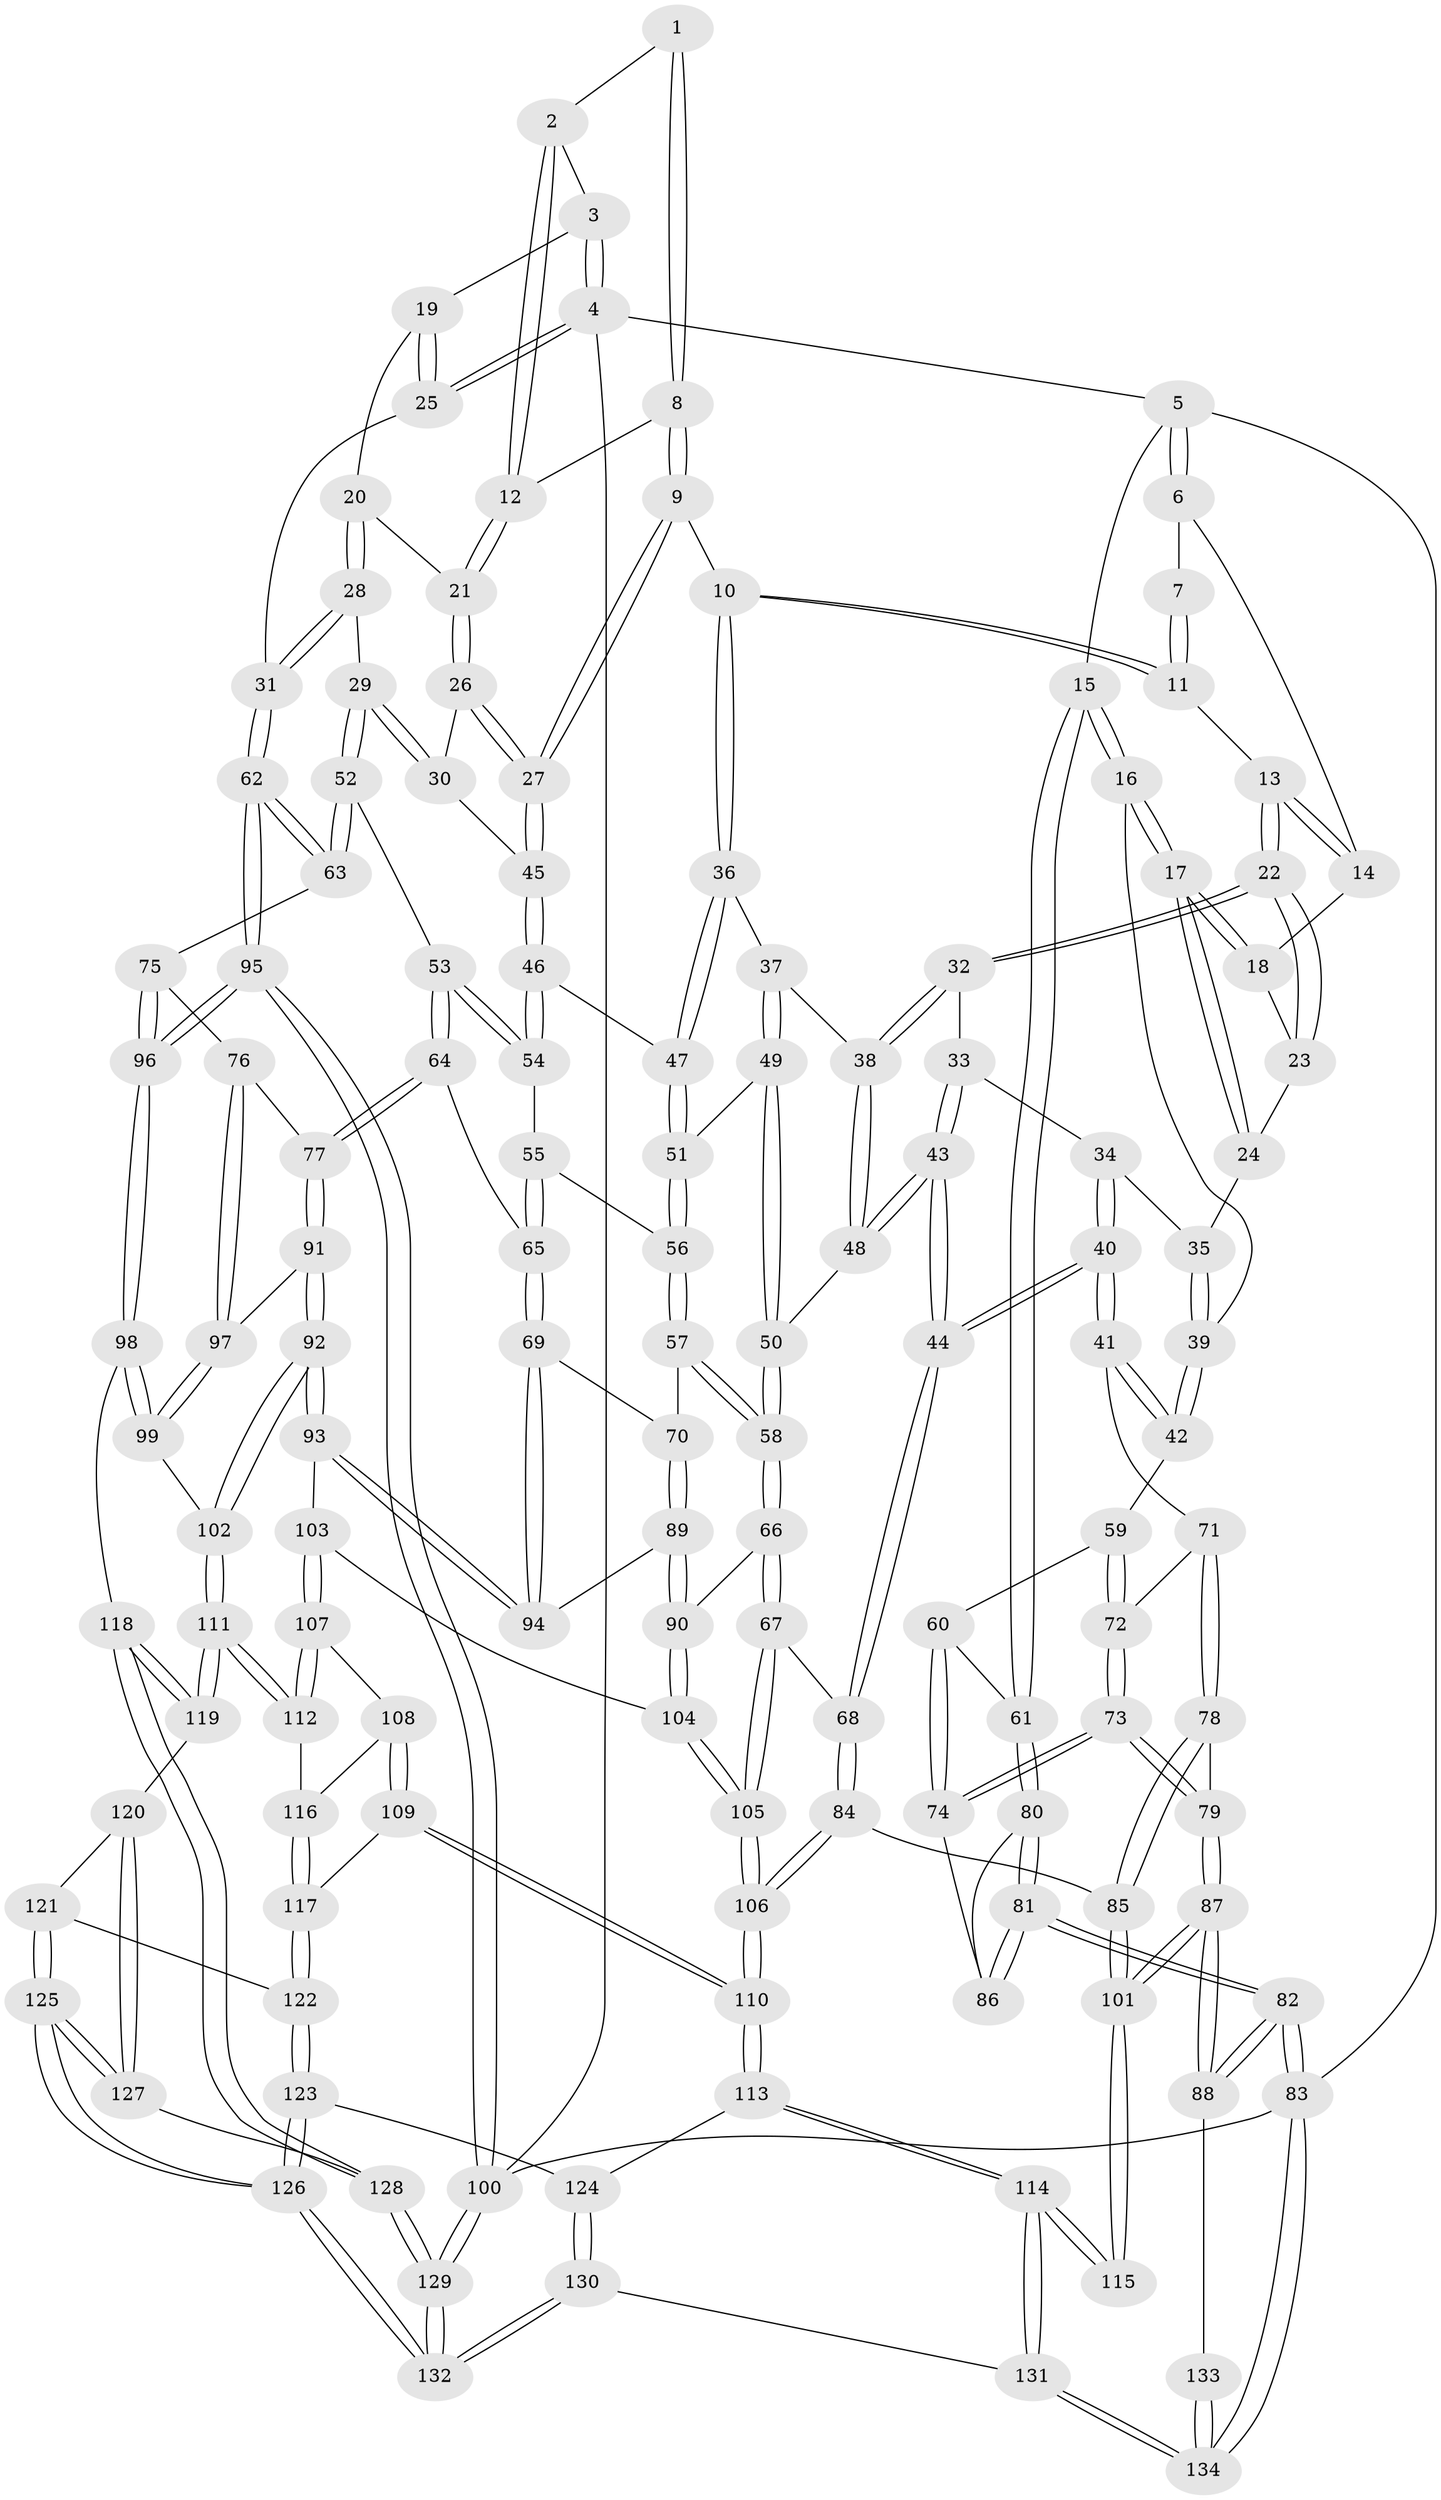 // Generated by graph-tools (version 1.1) at 2025/17/03/09/25 04:17:19]
// undirected, 134 vertices, 332 edges
graph export_dot {
graph [start="1"]
  node [color=gray90,style=filled];
  1 [pos="+0.6682970004664852+0"];
  2 [pos="+0.8553002817499179+0"];
  3 [pos="+1+0"];
  4 [pos="+1+0"];
  5 [pos="+0+0"];
  6 [pos="+0.44934870262677984+0"];
  7 [pos="+0.5991480485704035+0"];
  8 [pos="+0.703264730733005+0.06392404640117003"];
  9 [pos="+0.6448798535227276+0.15400868314882937"];
  10 [pos="+0.6383702176351082+0.15287614722832582"];
  11 [pos="+0.5665144806947396+0.13416447716768584"];
  12 [pos="+0.8462944920411019+0.08140264967973235"];
  13 [pos="+0.5439661946737805+0.13767270772771054"];
  14 [pos="+0.43462662079058856+0"];
  15 [pos="+0+0"];
  16 [pos="+0+0.012471502252436605"];
  17 [pos="+0.12363252685275258+0.05780617155375409"];
  18 [pos="+0.3874324321237108+0.047434988968168675"];
  19 [pos="+0.9382358556378826+0.07532123898898362"];
  20 [pos="+0.9159706767651321+0.11709806349242502"];
  21 [pos="+0.8658055688289502+0.10953263257012943"];
  22 [pos="+0.4993099901417424+0.16564938758343634"];
  23 [pos="+0.38894498333856276+0.05769093586288753"];
  24 [pos="+0.34240904024366076+0.15804799733848432"];
  25 [pos="+1+0"];
  26 [pos="+0.8457485236031835+0.14003939777768362"];
  27 [pos="+0.6607373112661122+0.17611866148845437"];
  28 [pos="+1+0.2511122735817079"];
  29 [pos="+0.8863270314438197+0.32222890712975716"];
  30 [pos="+0.8293415935755957+0.20728188548027954"];
  31 [pos="+1+0.2711304902292918"];
  32 [pos="+0.49001309293123013+0.17784154002804672"];
  33 [pos="+0.4236117960410482+0.19377881460383137"];
  34 [pos="+0.4067806941442469+0.19234957511254563"];
  35 [pos="+0.35431891929070847+0.17877737913261352"];
  36 [pos="+0.5583460713924683+0.27592166448403266"];
  37 [pos="+0.5268184562739782+0.25509154422562536"];
  38 [pos="+0.4950383747014694+0.21226447196016582"];
  39 [pos="+0.26881878158574385+0.30992065283951403"];
  40 [pos="+0.32535511143602724+0.3918073790084941"];
  41 [pos="+0.3155072608311836+0.3873111715772751"];
  42 [pos="+0.2845571293109089+0.35029049479400115"];
  43 [pos="+0.39905164111913066+0.38240391661790396"];
  44 [pos="+0.35046327735545174+0.4057421354652434"];
  45 [pos="+0.6887000025353642+0.24759101723821622"];
  46 [pos="+0.6887055016786447+0.25654477670409565"];
  47 [pos="+0.5824700736904003+0.3075808641472362"];
  48 [pos="+0.44071028101406134+0.3713643410037797"];
  49 [pos="+0.5120015523829727+0.3519600827299961"];
  50 [pos="+0.4715106841802737+0.37446646626344293"];
  51 [pos="+0.5679214905502606+0.335302757248026"];
  52 [pos="+0.8514209122339624+0.35843270108068426"];
  53 [pos="+0.8270317984467944+0.378278936430138"];
  54 [pos="+0.7100412972792858+0.3021484871854477"];
  55 [pos="+0.6360497319233952+0.40579223206472403"];
  56 [pos="+0.6299119237183669+0.4089603944691598"];
  57 [pos="+0.5895056282138132+0.47935410524029715"];
  58 [pos="+0.5838778349574012+0.4809272404970495"];
  59 [pos="+0.08732050425853992+0.3922759388545224"];
  60 [pos="+0.06781602371300394+0.38662041603811553"];
  61 [pos="+0+0.11748009106476975"];
  62 [pos="+1+0.45482726280094066"];
  63 [pos="+1+0.46105116015672304"];
  64 [pos="+0.813940822153504+0.4653431504001642"];
  65 [pos="+0.8031643068839313+0.4696648631811116"];
  66 [pos="+0.4995362823401328+0.5789013361972752"];
  67 [pos="+0.43484440697847404+0.5809128647030095"];
  68 [pos="+0.38693096789754616+0.5712770626726"];
  69 [pos="+0.731306259127847+0.5230912737913606"];
  70 [pos="+0.5982635619993559+0.48454421765988687"];
  71 [pos="+0.22889312758971944+0.45321838042572976"];
  72 [pos="+0.15787471769091319+0.46187426773926943"];
  73 [pos="+0.12590075120732636+0.5469962729685994"];
  74 [pos="+0.0656707663099157+0.5096568133981637"];
  75 [pos="+0.8528657725173127+0.49511862402243884"];
  76 [pos="+0.8512702511768173+0.49470473229532824"];
  77 [pos="+0.828379536492371+0.4799668476353483"];
  78 [pos="+0.2040486645543948+0.5562168640298889"];
  79 [pos="+0.13010025882521914+0.5550529622775174"];
  80 [pos="+0+0.2686859534518383"];
  81 [pos="+0+0.6571682886604283"];
  82 [pos="+0+1"];
  83 [pos="+0+1"];
  84 [pos="+0.3365568859970614+0.6219735549310562"];
  85 [pos="+0.3162039453452188+0.639601379594146"];
  86 [pos="+0.05209471859799464+0.515182909911775"];
  87 [pos="+0.045742965080499666+0.7998898342319428"];
  88 [pos="+0+0.9246791751800661"];
  89 [pos="+0.6466422699757284+0.5899264732104853"];
  90 [pos="+0.5357998808569434+0.6134238126256519"];
  91 [pos="+0.8002215596437061+0.6264093075112249"];
  92 [pos="+0.7654837396207556+0.7153381781607334"];
  93 [pos="+0.7151641818091636+0.6699234421438064"];
  94 [pos="+0.7044247567239078+0.615131068373365"];
  95 [pos="+1+0.7247957542125706"];
  96 [pos="+1+0.7176852285646464"];
  97 [pos="+0.8643044478974731+0.5898733360597722"];
  98 [pos="+1+0.7342121675720245"];
  99 [pos="+0.9146572816224778+0.7233683874236382"];
  100 [pos="+1+1"];
  101 [pos="+0.2887239505334613+0.6988524147223054"];
  102 [pos="+0.781006488902692+0.7387912523553656"];
  103 [pos="+0.5893403174533755+0.6882700909458714"];
  104 [pos="+0.5455900117797743+0.6304559716276964"];
  105 [pos="+0.4807119379175819+0.7417741552094713"];
  106 [pos="+0.4825327775090394+0.7640407197768135"];
  107 [pos="+0.5637134035006393+0.7703023436968608"];
  108 [pos="+0.5583758214335642+0.7781970851995242"];
  109 [pos="+0.5363961370186553+0.8060207800685144"];
  110 [pos="+0.498693062602139+0.832838981698341"];
  111 [pos="+0.7739373022286+0.753908444551343"];
  112 [pos="+0.7584440683391146+0.7625157841248964"];
  113 [pos="+0.4919467127978218+0.8427103804049112"];
  114 [pos="+0.4472176238574141+0.8651033968002994"];
  115 [pos="+0.4072320255769033+0.8554344293021061"];
  116 [pos="+0.7024604141603062+0.8107264516463757"];
  117 [pos="+0.6727573295275149+0.8422514339416447"];
  118 [pos="+0.8752763927161327+0.9074023745239164"];
  119 [pos="+0.7871661330063933+0.8413738725908085"];
  120 [pos="+0.7782611012317973+0.8620402441731759"];
  121 [pos="+0.6942110522720426+0.89153447714978"];
  122 [pos="+0.6691146728165093+0.8707530139431238"];
  123 [pos="+0.6213561281262653+0.916775734468706"];
  124 [pos="+0.5966440254785242+0.9202077292803968"];
  125 [pos="+0.7376619680315326+0.9926772726731332"];
  126 [pos="+0.7375765411234378+0.993130879852035"];
  127 [pos="+0.7610965060482303+0.941527797766318"];
  128 [pos="+0.8764424334368301+0.9153732084500797"];
  129 [pos="+1+1"];
  130 [pos="+0.5844559864523008+1"];
  131 [pos="+0.47660934140850114+1"];
  132 [pos="+0.7767726399310639+1"];
  133 [pos="+0.35574778029777493+0.8876229501301391"];
  134 [pos="+0.16922145028203678+1"];
  1 -- 2;
  1 -- 8;
  1 -- 8;
  2 -- 3;
  2 -- 12;
  2 -- 12;
  3 -- 4;
  3 -- 4;
  3 -- 19;
  4 -- 5;
  4 -- 25;
  4 -- 25;
  4 -- 100;
  5 -- 6;
  5 -- 6;
  5 -- 15;
  5 -- 83;
  6 -- 7;
  6 -- 14;
  7 -- 11;
  7 -- 11;
  8 -- 9;
  8 -- 9;
  8 -- 12;
  9 -- 10;
  9 -- 27;
  9 -- 27;
  10 -- 11;
  10 -- 11;
  10 -- 36;
  10 -- 36;
  11 -- 13;
  12 -- 21;
  12 -- 21;
  13 -- 14;
  13 -- 14;
  13 -- 22;
  13 -- 22;
  14 -- 18;
  15 -- 16;
  15 -- 16;
  15 -- 61;
  15 -- 61;
  16 -- 17;
  16 -- 17;
  16 -- 39;
  17 -- 18;
  17 -- 18;
  17 -- 24;
  17 -- 24;
  18 -- 23;
  19 -- 20;
  19 -- 25;
  19 -- 25;
  20 -- 21;
  20 -- 28;
  20 -- 28;
  21 -- 26;
  21 -- 26;
  22 -- 23;
  22 -- 23;
  22 -- 32;
  22 -- 32;
  23 -- 24;
  24 -- 35;
  25 -- 31;
  26 -- 27;
  26 -- 27;
  26 -- 30;
  27 -- 45;
  27 -- 45;
  28 -- 29;
  28 -- 31;
  28 -- 31;
  29 -- 30;
  29 -- 30;
  29 -- 52;
  29 -- 52;
  30 -- 45;
  31 -- 62;
  31 -- 62;
  32 -- 33;
  32 -- 38;
  32 -- 38;
  33 -- 34;
  33 -- 43;
  33 -- 43;
  34 -- 35;
  34 -- 40;
  34 -- 40;
  35 -- 39;
  35 -- 39;
  36 -- 37;
  36 -- 47;
  36 -- 47;
  37 -- 38;
  37 -- 49;
  37 -- 49;
  38 -- 48;
  38 -- 48;
  39 -- 42;
  39 -- 42;
  40 -- 41;
  40 -- 41;
  40 -- 44;
  40 -- 44;
  41 -- 42;
  41 -- 42;
  41 -- 71;
  42 -- 59;
  43 -- 44;
  43 -- 44;
  43 -- 48;
  43 -- 48;
  44 -- 68;
  44 -- 68;
  45 -- 46;
  45 -- 46;
  46 -- 47;
  46 -- 54;
  46 -- 54;
  47 -- 51;
  47 -- 51;
  48 -- 50;
  49 -- 50;
  49 -- 50;
  49 -- 51;
  50 -- 58;
  50 -- 58;
  51 -- 56;
  51 -- 56;
  52 -- 53;
  52 -- 63;
  52 -- 63;
  53 -- 54;
  53 -- 54;
  53 -- 64;
  53 -- 64;
  54 -- 55;
  55 -- 56;
  55 -- 65;
  55 -- 65;
  56 -- 57;
  56 -- 57;
  57 -- 58;
  57 -- 58;
  57 -- 70;
  58 -- 66;
  58 -- 66;
  59 -- 60;
  59 -- 72;
  59 -- 72;
  60 -- 61;
  60 -- 74;
  60 -- 74;
  61 -- 80;
  61 -- 80;
  62 -- 63;
  62 -- 63;
  62 -- 95;
  62 -- 95;
  63 -- 75;
  64 -- 65;
  64 -- 77;
  64 -- 77;
  65 -- 69;
  65 -- 69;
  66 -- 67;
  66 -- 67;
  66 -- 90;
  67 -- 68;
  67 -- 105;
  67 -- 105;
  68 -- 84;
  68 -- 84;
  69 -- 70;
  69 -- 94;
  69 -- 94;
  70 -- 89;
  70 -- 89;
  71 -- 72;
  71 -- 78;
  71 -- 78;
  72 -- 73;
  72 -- 73;
  73 -- 74;
  73 -- 74;
  73 -- 79;
  73 -- 79;
  74 -- 86;
  75 -- 76;
  75 -- 96;
  75 -- 96;
  76 -- 77;
  76 -- 97;
  76 -- 97;
  77 -- 91;
  77 -- 91;
  78 -- 79;
  78 -- 85;
  78 -- 85;
  79 -- 87;
  79 -- 87;
  80 -- 81;
  80 -- 81;
  80 -- 86;
  81 -- 82;
  81 -- 82;
  81 -- 86;
  81 -- 86;
  82 -- 83;
  82 -- 83;
  82 -- 88;
  82 -- 88;
  83 -- 134;
  83 -- 134;
  83 -- 100;
  84 -- 85;
  84 -- 106;
  84 -- 106;
  85 -- 101;
  85 -- 101;
  87 -- 88;
  87 -- 88;
  87 -- 101;
  87 -- 101;
  88 -- 133;
  89 -- 90;
  89 -- 90;
  89 -- 94;
  90 -- 104;
  90 -- 104;
  91 -- 92;
  91 -- 92;
  91 -- 97;
  92 -- 93;
  92 -- 93;
  92 -- 102;
  92 -- 102;
  93 -- 94;
  93 -- 94;
  93 -- 103;
  95 -- 96;
  95 -- 96;
  95 -- 100;
  95 -- 100;
  96 -- 98;
  96 -- 98;
  97 -- 99;
  97 -- 99;
  98 -- 99;
  98 -- 99;
  98 -- 118;
  99 -- 102;
  100 -- 129;
  100 -- 129;
  101 -- 115;
  101 -- 115;
  102 -- 111;
  102 -- 111;
  103 -- 104;
  103 -- 107;
  103 -- 107;
  104 -- 105;
  104 -- 105;
  105 -- 106;
  105 -- 106;
  106 -- 110;
  106 -- 110;
  107 -- 108;
  107 -- 112;
  107 -- 112;
  108 -- 109;
  108 -- 109;
  108 -- 116;
  109 -- 110;
  109 -- 110;
  109 -- 117;
  110 -- 113;
  110 -- 113;
  111 -- 112;
  111 -- 112;
  111 -- 119;
  111 -- 119;
  112 -- 116;
  113 -- 114;
  113 -- 114;
  113 -- 124;
  114 -- 115;
  114 -- 115;
  114 -- 131;
  114 -- 131;
  116 -- 117;
  116 -- 117;
  117 -- 122;
  117 -- 122;
  118 -- 119;
  118 -- 119;
  118 -- 128;
  118 -- 128;
  119 -- 120;
  120 -- 121;
  120 -- 127;
  120 -- 127;
  121 -- 122;
  121 -- 125;
  121 -- 125;
  122 -- 123;
  122 -- 123;
  123 -- 124;
  123 -- 126;
  123 -- 126;
  124 -- 130;
  124 -- 130;
  125 -- 126;
  125 -- 126;
  125 -- 127;
  125 -- 127;
  126 -- 132;
  126 -- 132;
  127 -- 128;
  128 -- 129;
  128 -- 129;
  129 -- 132;
  129 -- 132;
  130 -- 131;
  130 -- 132;
  130 -- 132;
  131 -- 134;
  131 -- 134;
  133 -- 134;
  133 -- 134;
}
